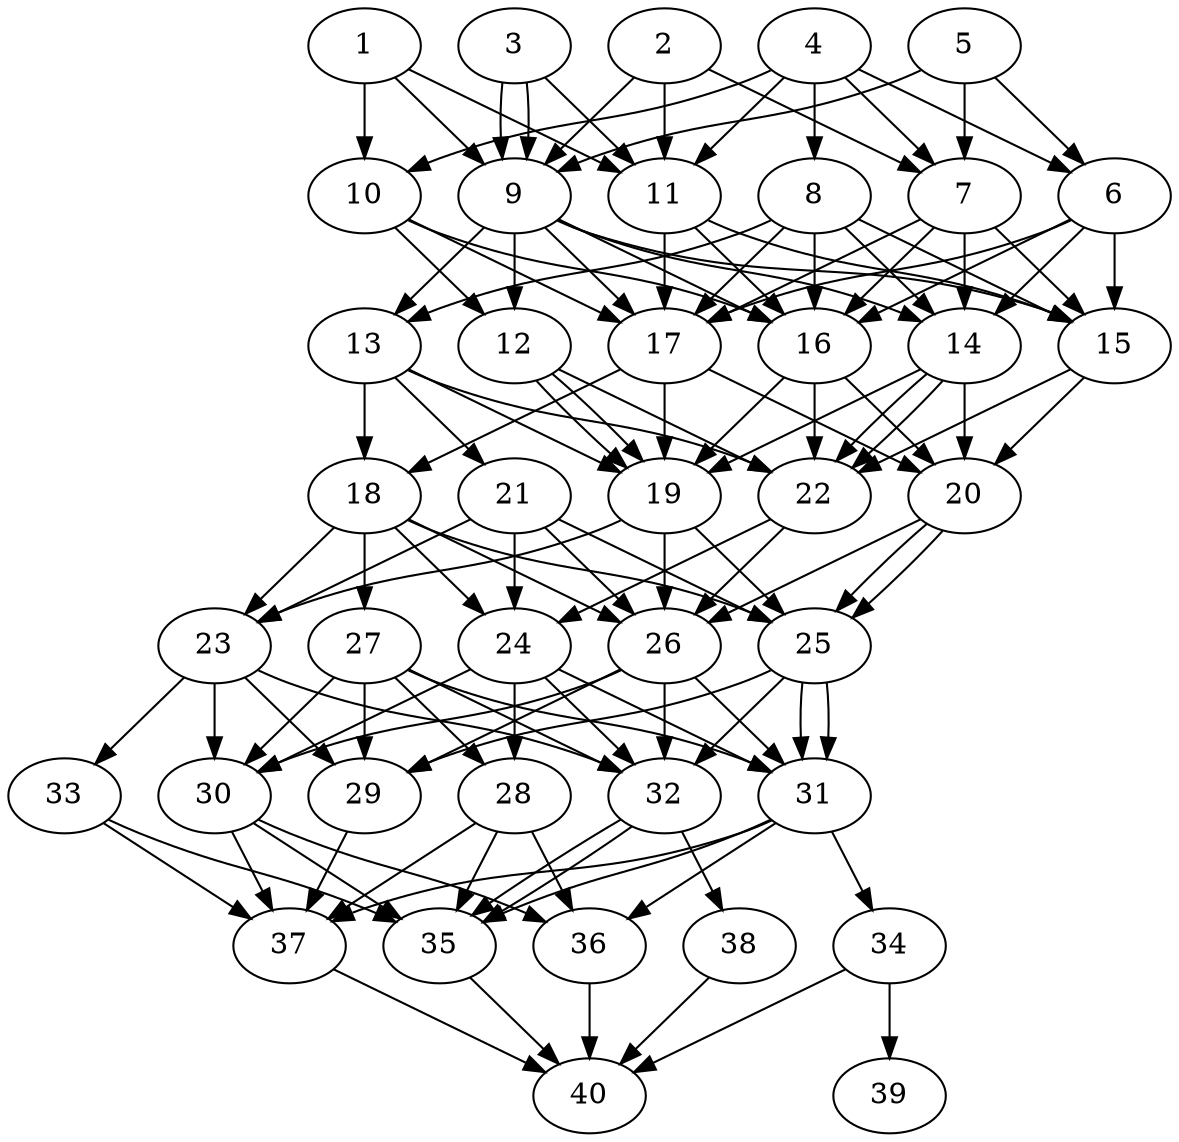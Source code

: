 // DAG automatically generated by daggen at Thu Oct  3 14:06:50 2019
// ./daggen --dot -n 40 --ccr 0.5 --fat 0.5 --regular 0.9 --density 0.9 --mindata 5242880 --maxdata 52428800 
digraph G {
  1 [size="84951040", alpha="0.01", expect_size="42475520"] 
  1 -> 9 [size ="42475520"]
  1 -> 10 [size ="42475520"]
  1 -> 11 [size ="42475520"]
  2 [size="34586624", alpha="0.14", expect_size="17293312"] 
  2 -> 7 [size ="17293312"]
  2 -> 9 [size ="17293312"]
  2 -> 11 [size ="17293312"]
  3 [size="43917312", alpha="0.12", expect_size="21958656"] 
  3 -> 9 [size ="21958656"]
  3 -> 9 [size ="21958656"]
  3 -> 11 [size ="21958656"]
  4 [size="38150144", alpha="0.15", expect_size="19075072"] 
  4 -> 6 [size ="19075072"]
  4 -> 7 [size ="19075072"]
  4 -> 8 [size ="19075072"]
  4 -> 10 [size ="19075072"]
  4 -> 11 [size ="19075072"]
  5 [size="51605504", alpha="0.19", expect_size="25802752"] 
  5 -> 6 [size ="25802752"]
  5 -> 7 [size ="25802752"]
  5 -> 9 [size ="25802752"]
  6 [size="103634944", alpha="0.05", expect_size="51817472"] 
  6 -> 14 [size ="51817472"]
  6 -> 15 [size ="51817472"]
  6 -> 16 [size ="51817472"]
  6 -> 17 [size ="51817472"]
  7 [size="77064192", alpha="0.14", expect_size="38532096"] 
  7 -> 14 [size ="38532096"]
  7 -> 15 [size ="38532096"]
  7 -> 16 [size ="38532096"]
  7 -> 17 [size ="38532096"]
  8 [size="103976960", alpha="0.02", expect_size="51988480"] 
  8 -> 13 [size ="51988480"]
  8 -> 14 [size ="51988480"]
  8 -> 15 [size ="51988480"]
  8 -> 16 [size ="51988480"]
  8 -> 17 [size ="51988480"]
  9 [size="60291072", alpha="0.08", expect_size="30145536"] 
  9 -> 12 [size ="30145536"]
  9 -> 13 [size ="30145536"]
  9 -> 14 [size ="30145536"]
  9 -> 15 [size ="30145536"]
  9 -> 16 [size ="30145536"]
  9 -> 17 [size ="30145536"]
  10 [size="63131648", alpha="0.17", expect_size="31565824"] 
  10 -> 12 [size ="31565824"]
  10 -> 16 [size ="31565824"]
  10 -> 17 [size ="31565824"]
  11 [size="101634048", alpha="0.14", expect_size="50817024"] 
  11 -> 15 [size ="50817024"]
  11 -> 16 [size ="50817024"]
  11 -> 17 [size ="50817024"]
  12 [size="14278656", alpha="0.01", expect_size="7139328"] 
  12 -> 19 [size ="7139328"]
  12 -> 19 [size ="7139328"]
  12 -> 22 [size ="7139328"]
  13 [size="81983488", alpha="0.17", expect_size="40991744"] 
  13 -> 18 [size ="40991744"]
  13 -> 19 [size ="40991744"]
  13 -> 21 [size ="40991744"]
  13 -> 22 [size ="40991744"]
  14 [size="43472896", alpha="0.18", expect_size="21736448"] 
  14 -> 19 [size ="21736448"]
  14 -> 20 [size ="21736448"]
  14 -> 22 [size ="21736448"]
  14 -> 22 [size ="21736448"]
  15 [size="19146752", alpha="0.14", expect_size="9573376"] 
  15 -> 20 [size ="9573376"]
  15 -> 22 [size ="9573376"]
  16 [size="13318144", alpha="0.01", expect_size="6659072"] 
  16 -> 19 [size ="6659072"]
  16 -> 20 [size ="6659072"]
  16 -> 22 [size ="6659072"]
  17 [size="38436864", alpha="0.00", expect_size="19218432"] 
  17 -> 18 [size ="19218432"]
  17 -> 19 [size ="19218432"]
  17 -> 20 [size ="19218432"]
  18 [size="11907072", alpha="0.16", expect_size="5953536"] 
  18 -> 23 [size ="5953536"]
  18 -> 24 [size ="5953536"]
  18 -> 25 [size ="5953536"]
  18 -> 26 [size ="5953536"]
  18 -> 27 [size ="5953536"]
  19 [size="21536768", alpha="0.05", expect_size="10768384"] 
  19 -> 23 [size ="10768384"]
  19 -> 25 [size ="10768384"]
  19 -> 26 [size ="10768384"]
  20 [size="59934720", alpha="0.14", expect_size="29967360"] 
  20 -> 25 [size ="29967360"]
  20 -> 25 [size ="29967360"]
  20 -> 26 [size ="29967360"]
  21 [size="43868160", alpha="0.19", expect_size="21934080"] 
  21 -> 23 [size ="21934080"]
  21 -> 24 [size ="21934080"]
  21 -> 25 [size ="21934080"]
  21 -> 26 [size ="21934080"]
  22 [size="13570048", alpha="0.09", expect_size="6785024"] 
  22 -> 24 [size ="6785024"]
  22 -> 26 [size ="6785024"]
  23 [size="18937856", alpha="0.06", expect_size="9468928"] 
  23 -> 29 [size ="9468928"]
  23 -> 30 [size ="9468928"]
  23 -> 32 [size ="9468928"]
  23 -> 33 [size ="9468928"]
  24 [size="99065856", alpha="0.09", expect_size="49532928"] 
  24 -> 28 [size ="49532928"]
  24 -> 30 [size ="49532928"]
  24 -> 31 [size ="49532928"]
  24 -> 32 [size ="49532928"]
  25 [size="89290752", alpha="0.00", expect_size="44645376"] 
  25 -> 29 [size ="44645376"]
  25 -> 31 [size ="44645376"]
  25 -> 31 [size ="44645376"]
  25 -> 32 [size ="44645376"]
  26 [size="63244288", alpha="0.12", expect_size="31622144"] 
  26 -> 29 [size ="31622144"]
  26 -> 30 [size ="31622144"]
  26 -> 31 [size ="31622144"]
  26 -> 32 [size ="31622144"]
  27 [size="69330944", alpha="0.17", expect_size="34665472"] 
  27 -> 28 [size ="34665472"]
  27 -> 29 [size ="34665472"]
  27 -> 30 [size ="34665472"]
  27 -> 31 [size ="34665472"]
  27 -> 32 [size ="34665472"]
  28 [size="71254016", alpha="0.02", expect_size="35627008"] 
  28 -> 35 [size ="35627008"]
  28 -> 36 [size ="35627008"]
  28 -> 37 [size ="35627008"]
  29 [size="53458944", alpha="0.18", expect_size="26729472"] 
  29 -> 37 [size ="26729472"]
  30 [size="79056896", alpha="0.05", expect_size="39528448"] 
  30 -> 35 [size ="39528448"]
  30 -> 36 [size ="39528448"]
  30 -> 37 [size ="39528448"]
  31 [size="52584448", alpha="0.11", expect_size="26292224"] 
  31 -> 34 [size ="26292224"]
  31 -> 35 [size ="26292224"]
  31 -> 36 [size ="26292224"]
  31 -> 37 [size ="26292224"]
  32 [size="48508928", alpha="0.18", expect_size="24254464"] 
  32 -> 35 [size ="24254464"]
  32 -> 35 [size ="24254464"]
  32 -> 38 [size ="24254464"]
  33 [size="90933248", alpha="0.00", expect_size="45466624"] 
  33 -> 35 [size ="45466624"]
  33 -> 37 [size ="45466624"]
  34 [size="24543232", alpha="0.09", expect_size="12271616"] 
  34 -> 39 [size ="12271616"]
  34 -> 40 [size ="12271616"]
  35 [size="65751040", alpha="0.00", expect_size="32875520"] 
  35 -> 40 [size ="32875520"]
  36 [size="66930688", alpha="0.12", expect_size="33465344"] 
  36 -> 40 [size ="33465344"]
  37 [size="26865664", alpha="0.09", expect_size="13432832"] 
  37 -> 40 [size ="13432832"]
  38 [size="12130304", alpha="0.07", expect_size="6065152"] 
  38 -> 40 [size ="6065152"]
  39 [size="21850112", alpha="0.07", expect_size="10925056"] 
  40 [size="11454464", alpha="0.18", expect_size="5727232"] 
}
